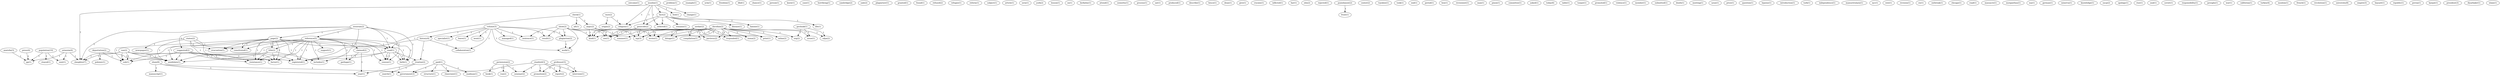 digraph G {
  outcome [ label="outcome(1)" ];
  population [ label="population(10)" ];
  stayed [ label="stayed(1)" ];
  pp [ label="pp(1)" ];
  sent [ label="sent(1)" ];
  problem [ label="problem(1)" ];
  states [ label="states(2)" ];
  newspaper [ label="newspaper(1)" ];
  constituted [ label="constituted(1)" ];
  evacuation [ label="evacuation(1)" ];
  resistance [ label="resistance(1)" ];
  factor [ label="factor(1)" ];
  annihilate [ label="annihilate(1)" ];
  example [ label="example(1)" ];
  ucla [ label="ucla(1)" ];
  freedom [ label="freedom(1)" ];
  show [ label="show(2)" ];
  plagiarism [ label="plagiarism(2)" ];
  summer [ label="summer(1)" ];
  sentence [ label="sentence(1)" ];
  result [ label="result(1)" ];
  work [ label="work(1)" ];
  see [ label="see(1)" ];
  kind [ label="kind(1)" ];
  volume [ label="volume(3)" ];
  history [ label="history(4)" ];
  collaboration [ label="collaboration(1)" ];
  leave [ label="leave(1)" ];
  went [ label="went(1)" ];
  managed [ label="managed(1)" ];
  specialist [ label="specialist(1)" ];
  dbd [ label="dbd(1)" ];
  chance [ label="chance(1)" ];
  person [ label="person(1)" ];
  knew [ label="knew(1)" ];
  case [ label="case(1)" ];
  race [ label="race(2)" ];
  origin [ label="origin(2)" ];
  religion [ label="religion(1)" ];
  horrifying [ label="horrifying(1)" ];
  cambridge [ label="cambridge(2)" ];
  yale [ label="yale(2)" ];
  plagiarizer [ label="plagiarizer(1)" ];
  granted [ label="granted(1)" ];
  found [ label="found(1)" ];
  refused [ label="refused(2)" ];
  refugee [ label="refugee(1)" ];
  reform [ label="reform(1)" ];
  subject [ label="subject(1)" ];
  article [ label="article(1)" ];
  sera [ label="sera(1)" ];
  york [ label="york(2)" ];
  lesson [ label="lesson(1)" ];
  permission [ label="permission(2)" ];
  book [ label="book(1)" ];
  run [ label="run(2)" ];
  seminar [ label="seminar(2)" ];
  read [ label="read(1)" ];
  treatise [ label="treatise(2)" ];
  census [ label="census(1)" ];
  faith [ label="faith(1)" ];
  registered [ label="registered(1)" ];
  sn [ label="sn(1)" ];
  berkeley [ label="berkeley(1)" ];
  attend [ label="attend(1)" ];
  seniority [ label="seniority(1)" ];
  process [ label="process(1)" ];
  sat [ label="sat(1)" ];
  produced [ label="produced(1)" ];
  describe [ label="describe(1)" ];
  armenia [ label="armenia(4)" ];
  slaughter [ label="slaughter(7)" ];
  press [ label="press(4)" ];
  bryce [ label="bryce(1)" ];
  dean [ label="dean(1)" ];
  give [ label="give(1)" ];
  vryonis [ label="vryonis(1)" ];
  inflicted [ label="inflicted(1)" ];
  liar [ label="liar(1)" ];
  edu [ label="edu(2)" ];
  rejected [ label="rejected(1)" ];
  read [ label="read(1)" ];
  punishment [ label="punishment(2)" ];
  froze [ label="froze(1)" ];
  davidian [ label="davidian(2)" ];
  milan [ label="milan(2)" ];
  zuma [ label="zuma(2)" ];
  dotage [ label="dotage(1)" ];
  pavlovic [ label="pavlovic(2)" ];
  compilation [ label="compilation(1)" ];
  print [ label="print(1)" ];
  responded [ label="responded(1)" ];
  org [ label="org(2)" ];
  issue [ label="issue(1)" ];
  sdpa [ label="sdpa(2)" ];
  wrote [ label="wrote(1)" ];
  mp [ label="mp(3)" ];
  erzurum [ label="erzurum(2)" ];
  reference [ label="reference(5)" ];
  page [ label="page(2)" ];
  suggested [ label="suggested(2)" ];
  center [ label="center(2)" ];
  toynbee [ label="toynbee(1)" ];
  took [ label="took(1)" ];
  anatolia [ label="anatolia(3)" ];
  end [ label="end(1)" ];
  search [ label="search(1)" ];
  year [ label="year(1)" ];
  period [ label="period(1)" ];
  box [ label="box(1)" ];
  title [ label="title(2)" ];
  claimed [ label="claimed(2)" ];
  sub [ label="sub(1)" ];
  garbage [ label="garbage(1)" ];
  support [ label="support(1)" ];
  includes [ label="includes(1)" ];
  revisionist [ label="revisionist(1)" ];
  man [ label="man(1)" ];
  pinon [ label="pinon(1)" ];
  committee [ label="committee(1)" ];
  asked [ label="asked(1)" ];
  today [ label="today(6)" ];
  table [ label="table(1)" ];
  turgut [ label="turgut(1)" ];
  promoted [ label="promoted(1)" ];
  violence [ label="violence(1)" ];
  member [ label="member(1)" ];
  submitted [ label="submitted(1)" ];
  death [ label="death(1)" ];
  meeting [ label="meeting(1)" ];
  uzun [ label="uzun(1)" ];
  price [ label="price(1)" ];
  paid [ label="paid(1)" ];
  chauvinist [ label="chauvinist(1)" ];
  structure [ label="structure(1)" ];
  madman [ label="madman(1)" ];
  government [ label="government(3)" ];
  question [ label="question(1)" ];
  gochnak [ label="gochnak(1)" ];
  lepsius [ label="lepsius(1)" ];
  introduction [ label="introduction(1)" ];
  turk [ label="turk(1)" ];
  independence [ label="independence(1)" ];
  muslim [ label="muslim(1)" ];
  fool [ label="fool(1)" ];
  fact [ label="fact(2)" ];
  ordered [ label="ordered(1)" ];
  change [ label="change(1)" ];
  genocide [ label="genocide(2)" ];
  mamuretulaziz [ label="mamuretulaziz(1)" ];
  nyc [ label="nyc(1)" ];
  professor [ label="professor(3)" ];
  promotion [ label="promotion(2)" ];
  report [ label="report(2)" ];
  interview [ label="interview(1)" ];
  wwi [ label="wwi(1)" ];
  stanford [ label="stanford(3)" ];
  revision [ label="revision(1)" ];
  cis [ label="cis(1)" ];
  outbreak [ label="outbreak(1)" ];
  serdar [ label="serdar(2)" ];
  chicago [ label="chicago(1)" ];
  road [ label="road(1)" ];
  massacre [ label="massacre(1)" ];
  morganthau [ label="morganthau(1)" ];
  ma [ label="ma(1)" ];
  german [ label="german(1)" ];
  minerva [ label="minerva(1)" ];
  remains [ label="remains(1)" ];
  disease [ label="disease(1)" ];
  famine [ label="famine(1)" ];
  life [ label="life(1)" ];
  knowledge [ label="knowledge(1)" ];
  van [ label="van(1)" ];
  uucp [ label="uucp(2)" ];
  van [ label="van(2)" ];
  apology [ label="apology(1)" ];
  rise [ label="rise(1)" ];
  deportation [ label="deportation(2)" ];
  polemic [ label="polemic(1)" ];
  ozal [ label="ozal(1)" ];
  soviet [ label="soviet(1)" ];
  responsibility [ label="responsibility(1)" ];
  check [ label="check(3)" ];
  argic [ label="argic(2)" ];
  alt [ label="alt(1)" ];
  jarsoglu [ label="jarsoglu(1)" ];
  war [ label="war(1)" ];
  california [ label="california(1)" ];
  turkey [ label="turkey(4)" ];
  moslem [ label="moslem(1)" ];
  french [ label="french(1)" ];
  revolution [ label="revolution(1)" ];
  shaw [ label="shaw(8)" ];
  manuscript [ label="manuscript(1)" ];
  university [ label="university(8)" ];
  empire [ label="empire(3)" ];
  bayazit [ label="bayazit(1)" ];
  republic [ label="republic(1)" ];
  persia [ label="persia(1)" ];
  karpat [ label="karpat(1)" ];
  president [ label="president(3)" ];
  diyarbakir [ label="diyarbakir(1)" ];
  check [ label="check(1)" ];
  islam [ label="islam(1)" ];
  population -> stayed [ label="1" ];
  population -> pp [ label="1" ];
  population -> sent [ label="1" ];
  states -> newspaper [ label="1" ];
  states -> constituted [ label="1" ];
  states -> evacuation [ label="1" ];
  states -> resistance [ label="1" ];
  states -> factor [ label="1" ];
  states -> annihilate [ label="1" ];
  show -> plagiarism [ label="1" ];
  show -> summer [ label="1" ];
  show -> sentence [ label="1" ];
  show -> result [ label="1" ];
  show -> work [ label="1" ];
  show -> see [ label="1" ];
  show -> kind [ label="1" ];
  volume -> history [ label="1" ];
  volume -> collaboration [ label="1" ];
  volume -> plagiarism [ label="1" ];
  volume -> leave [ label="1" ];
  volume -> sentence [ label="1" ];
  volume -> result [ label="1" ];
  volume -> work [ label="1" ];
  volume -> went [ label="1" ];
  volume -> managed [ label="1" ];
  volume -> specialist [ label="1" ];
  race -> origin [ label="1" ];
  race -> religion [ label="1" ];
  permission -> book [ label="1" ];
  permission -> run [ label="1" ];
  permission -> seminar [ label="1" ];
  read -> treatise [ label="1" ];
  read -> census [ label="1" ];
  read -> faith [ label="1" ];
  read -> registered [ label="1" ];
  armenia -> pp [ label="1" ];
  armenia -> sent [ label="1" ];
  armenia -> slaughter [ label="1" ];
  press -> pp [ label="2" ];
  history -> treatise [ label="1" ];
  history -> collaboration [ label="1" ];
  history -> read [ label="1" ];
  punishment -> froze [ label="1" ];
  davidian -> milan [ label="1" ];
  davidian -> summer [ label="1" ];
  davidian -> zuma [ label="1" ];
  davidian -> dotage [ label="1" ];
  davidian -> pavlovic [ label="1" ];
  davidian -> compilation [ label="1" ];
  davidian -> print [ label="1" ];
  davidian -> responded [ label="1" ];
  davidian -> org [ label="1" ];
  davidian -> issue [ label="1" ];
  davidian -> sdpa [ label="1" ];
  davidian -> wrote [ label="1" ];
  davidian -> see [ label="1" ];
  davidian -> mp [ label="1" ];
  davidian -> kind [ label="1" ];
  erzurum -> reference [ label="1" ];
  erzurum -> page [ label="1" ];
  erzurum -> read [ label="1" ];
  erzurum -> census [ label="1" ];
  erzurum -> faith [ label="1" ];
  erzurum -> suggested [ label="1" ];
  erzurum -> registered [ label="1" ];
  erzurum -> slaughter [ label="1" ];
  anatolia -> pp [ label="1" ];
  treatise -> search [ label="1" ];
  treatise -> year [ label="1" ];
  reference -> constituted [ label="1" ];
  reference -> evacuation [ label="1" ];
  reference -> title [ label="1" ];
  reference -> read [ label="1" ];
  reference -> census [ label="1" ];
  reference -> faith [ label="1" ];
  reference -> resistance [ label="1" ];
  reference -> factor [ label="1" ];
  reference -> claimed [ label="1" ];
  reference -> sub [ label="1" ];
  reference -> registered [ label="1" ];
  reference -> garbage [ label="1" ];
  reference -> support [ label="1" ];
  reference -> includes [ label="1" ];
  reference -> annihilate [ label="1" ];
  page -> constituted [ label="1" ];
  page -> evacuation [ label="1" ];
  page -> title [ label="1" ];
  page -> read [ label="1" ];
  page -> census [ label="1" ];
  page -> faith [ label="1" ];
  page -> resistance [ label="1" ];
  page -> factor [ label="1" ];
  page -> sub [ label="1" ];
  page -> registered [ label="1" ];
  page -> annihilate [ label="1" ];
  title -> resistance [ label="1" ];
  title -> factor [ label="1" ];
  title -> includes [ label="1" ];
  title -> annihilate [ label="1" ];
  read -> census [ label="1" ];
  read -> faith [ label="1" ];
  read -> registered [ label="1" ];
  paid -> chauvinist [ label="1" ];
  paid -> structure [ label="1" ];
  paid -> madman [ label="1" ];
  paid -> government [ label="1" ];
  gochnak -> org [ label="1" ];
  gochnak -> issue [ label="1" ];
  gochnak -> sdpa [ label="1" ];
  suggested -> resistance [ label="1" ];
  suggested -> factor [ label="1" ];
  suggested -> sub [ label="1" ];
  suggested -> registered [ label="1" ];
  suggested -> annihilate [ label="1" ];
  plagiarism -> work [ label="1" ];
  muslim -> fool [ label="1" ];
  muslim -> fact [ label="1" ];
  muslim -> religion [ label="1" ];
  muslim -> ordered [ label="1" ];
  muslim -> change [ label="1" ];
  muslim -> slaughter [ label="7" ];
  muslim -> genocide [ label="1" ];
  professor -> promotion [ label="2" ];
  professor -> report [ label="1" ];
  professor -> interview [ label="2" ];
  stanford -> promotion [ label="1" ];
  stanford -> report [ label="1" ];
  stanford -> interview [ label="1" ];
  stanford -> seminar [ label="1" ];
  stanford -> government [ label="1" ];
  serdar -> zuma [ label="1" ];
  serdar -> dotage [ label="1" ];
  serdar -> pavlovic [ label="1" ];
  serdar -> compilation [ label="1" ];
  serdar -> print [ label="1" ];
  serdar -> responded [ label="1" ];
  serdar -> wrote [ label="1" ];
  serdar -> see [ label="1" ];
  serdar -> mp [ label="1" ];
  serdar -> kind [ label="1" ];
  claimed -> garbage [ label="1" ];
  claimed -> year [ label="1" ];
  fact -> remains [ label="1" ];
  fact -> religion [ label="1" ];
  fact -> disease [ label="1" ];
  fact -> ordered [ label="1" ];
  fact -> famine [ label="1" ];
  fact -> genocide [ label="1" ];
  fact -> life [ label="1" ];
  van -> sub [ label="1" ];
  van -> registered [ label="1" ];
  van -> slaughter [ label="1" ];
  van -> annihilate [ label="1" ];
  van -> sub [ label="1" ];
  van -> registered [ label="1" ];
  van -> slaughter [ label="1" ];
  van -> annihilate [ label="1" ];
  deportation -> sub [ label="1" ];
  deportation -> annihilate [ label="1" ];
  deportation -> polemic [ label="1" ];
  check -> argic [ label="1" ];
  check -> includes [ label="1" ];
  check -> alt [ label="1" ];
  argic -> wrote [ label="1" ];
  argic -> see [ label="1" ];
  argic -> mp [ label="1" ];
  argic -> kind [ label="1" ];
  shaw -> manuscript [ label="1" ];
  shaw -> year [ label="1" ];
  shaw -> government [ label="1" ];
  genocide -> wrote [ label="1" ];
  genocide -> see [ label="1" ];
  genocide -> mp [ label="1" ];
  genocide -> kind [ label="1" ];
}
